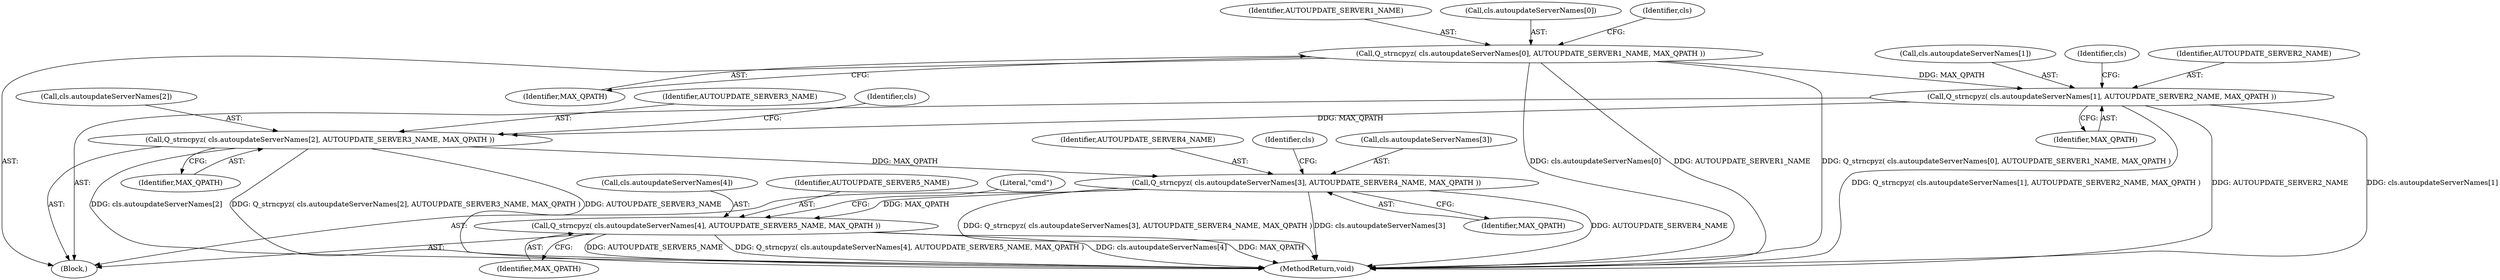 digraph "0_OpenJK_b6ff2bcb1e4e6976d61e316175c6d7c99860fe20@API" {
"1000875" [label="(Call,Q_strncpyz( cls.autoupdateServerNames[2], AUTOUPDATE_SERVER3_NAME, MAX_QPATH ))"];
"1000867" [label="(Call,Q_strncpyz( cls.autoupdateServerNames[1], AUTOUPDATE_SERVER2_NAME, MAX_QPATH ))"];
"1000859" [label="(Call,Q_strncpyz( cls.autoupdateServerNames[0], AUTOUPDATE_SERVER1_NAME, MAX_QPATH ))"];
"1000883" [label="(Call,Q_strncpyz( cls.autoupdateServerNames[3], AUTOUPDATE_SERVER4_NAME, MAX_QPATH ))"];
"1000891" [label="(Call,Q_strncpyz( cls.autoupdateServerNames[4], AUTOUPDATE_SERVER5_NAME, MAX_QPATH ))"];
"1000859" [label="(Call,Q_strncpyz( cls.autoupdateServerNames[0], AUTOUPDATE_SERVER1_NAME, MAX_QPATH ))"];
"1000892" [label="(Call,cls.autoupdateServerNames[4])"];
"1001028" [label="(MethodReturn,void)"];
"1000889" [label="(Identifier,AUTOUPDATE_SERVER4_NAME)"];
"1000865" [label="(Identifier,AUTOUPDATE_SERVER1_NAME)"];
"1000898" [label="(Identifier,MAX_QPATH)"];
"1000886" [label="(Identifier,cls)"];
"1000876" [label="(Call,cls.autoupdateServerNames[2])"];
"1000875" [label="(Call,Q_strncpyz( cls.autoupdateServerNames[2], AUTOUPDATE_SERVER3_NAME, MAX_QPATH ))"];
"1000894" [label="(Identifier,cls)"];
"1000897" [label="(Identifier,AUTOUPDATE_SERVER5_NAME)"];
"1000868" [label="(Call,cls.autoupdateServerNames[1])"];
"1000883" [label="(Call,Q_strncpyz( cls.autoupdateServerNames[3], AUTOUPDATE_SERVER4_NAME, MAX_QPATH ))"];
"1000884" [label="(Call,cls.autoupdateServerNames[3])"];
"1000867" [label="(Call,Q_strncpyz( cls.autoupdateServerNames[1], AUTOUPDATE_SERVER2_NAME, MAX_QPATH ))"];
"1000882" [label="(Identifier,MAX_QPATH)"];
"1000112" [label="(Block,)"];
"1000860" [label="(Call,cls.autoupdateServerNames[0])"];
"1000878" [label="(Identifier,cls)"];
"1000900" [label="(Literal,\"cmd\")"];
"1000890" [label="(Identifier,MAX_QPATH)"];
"1000873" [label="(Identifier,AUTOUPDATE_SERVER2_NAME)"];
"1000891" [label="(Call,Q_strncpyz( cls.autoupdateServerNames[4], AUTOUPDATE_SERVER5_NAME, MAX_QPATH ))"];
"1000881" [label="(Identifier,AUTOUPDATE_SERVER3_NAME)"];
"1000870" [label="(Identifier,cls)"];
"1000866" [label="(Identifier,MAX_QPATH)"];
"1000874" [label="(Identifier,MAX_QPATH)"];
"1000875" -> "1000112"  [label="AST: "];
"1000875" -> "1000882"  [label="CFG: "];
"1000876" -> "1000875"  [label="AST: "];
"1000881" -> "1000875"  [label="AST: "];
"1000882" -> "1000875"  [label="AST: "];
"1000886" -> "1000875"  [label="CFG: "];
"1000875" -> "1001028"  [label="DDG: AUTOUPDATE_SERVER3_NAME"];
"1000875" -> "1001028"  [label="DDG: cls.autoupdateServerNames[2]"];
"1000875" -> "1001028"  [label="DDG: Q_strncpyz( cls.autoupdateServerNames[2], AUTOUPDATE_SERVER3_NAME, MAX_QPATH )"];
"1000867" -> "1000875"  [label="DDG: MAX_QPATH"];
"1000875" -> "1000883"  [label="DDG: MAX_QPATH"];
"1000867" -> "1000112"  [label="AST: "];
"1000867" -> "1000874"  [label="CFG: "];
"1000868" -> "1000867"  [label="AST: "];
"1000873" -> "1000867"  [label="AST: "];
"1000874" -> "1000867"  [label="AST: "];
"1000878" -> "1000867"  [label="CFG: "];
"1000867" -> "1001028"  [label="DDG: Q_strncpyz( cls.autoupdateServerNames[1], AUTOUPDATE_SERVER2_NAME, MAX_QPATH )"];
"1000867" -> "1001028"  [label="DDG: AUTOUPDATE_SERVER2_NAME"];
"1000867" -> "1001028"  [label="DDG: cls.autoupdateServerNames[1]"];
"1000859" -> "1000867"  [label="DDG: MAX_QPATH"];
"1000859" -> "1000112"  [label="AST: "];
"1000859" -> "1000866"  [label="CFG: "];
"1000860" -> "1000859"  [label="AST: "];
"1000865" -> "1000859"  [label="AST: "];
"1000866" -> "1000859"  [label="AST: "];
"1000870" -> "1000859"  [label="CFG: "];
"1000859" -> "1001028"  [label="DDG: AUTOUPDATE_SERVER1_NAME"];
"1000859" -> "1001028"  [label="DDG: Q_strncpyz( cls.autoupdateServerNames[0], AUTOUPDATE_SERVER1_NAME, MAX_QPATH )"];
"1000859" -> "1001028"  [label="DDG: cls.autoupdateServerNames[0]"];
"1000883" -> "1000112"  [label="AST: "];
"1000883" -> "1000890"  [label="CFG: "];
"1000884" -> "1000883"  [label="AST: "];
"1000889" -> "1000883"  [label="AST: "];
"1000890" -> "1000883"  [label="AST: "];
"1000894" -> "1000883"  [label="CFG: "];
"1000883" -> "1001028"  [label="DDG: Q_strncpyz( cls.autoupdateServerNames[3], AUTOUPDATE_SERVER4_NAME, MAX_QPATH )"];
"1000883" -> "1001028"  [label="DDG: cls.autoupdateServerNames[3]"];
"1000883" -> "1001028"  [label="DDG: AUTOUPDATE_SERVER4_NAME"];
"1000883" -> "1000891"  [label="DDG: MAX_QPATH"];
"1000891" -> "1000112"  [label="AST: "];
"1000891" -> "1000898"  [label="CFG: "];
"1000892" -> "1000891"  [label="AST: "];
"1000897" -> "1000891"  [label="AST: "];
"1000898" -> "1000891"  [label="AST: "];
"1000900" -> "1000891"  [label="CFG: "];
"1000891" -> "1001028"  [label="DDG: AUTOUPDATE_SERVER5_NAME"];
"1000891" -> "1001028"  [label="DDG: Q_strncpyz( cls.autoupdateServerNames[4], AUTOUPDATE_SERVER5_NAME, MAX_QPATH )"];
"1000891" -> "1001028"  [label="DDG: cls.autoupdateServerNames[4]"];
"1000891" -> "1001028"  [label="DDG: MAX_QPATH"];
}
